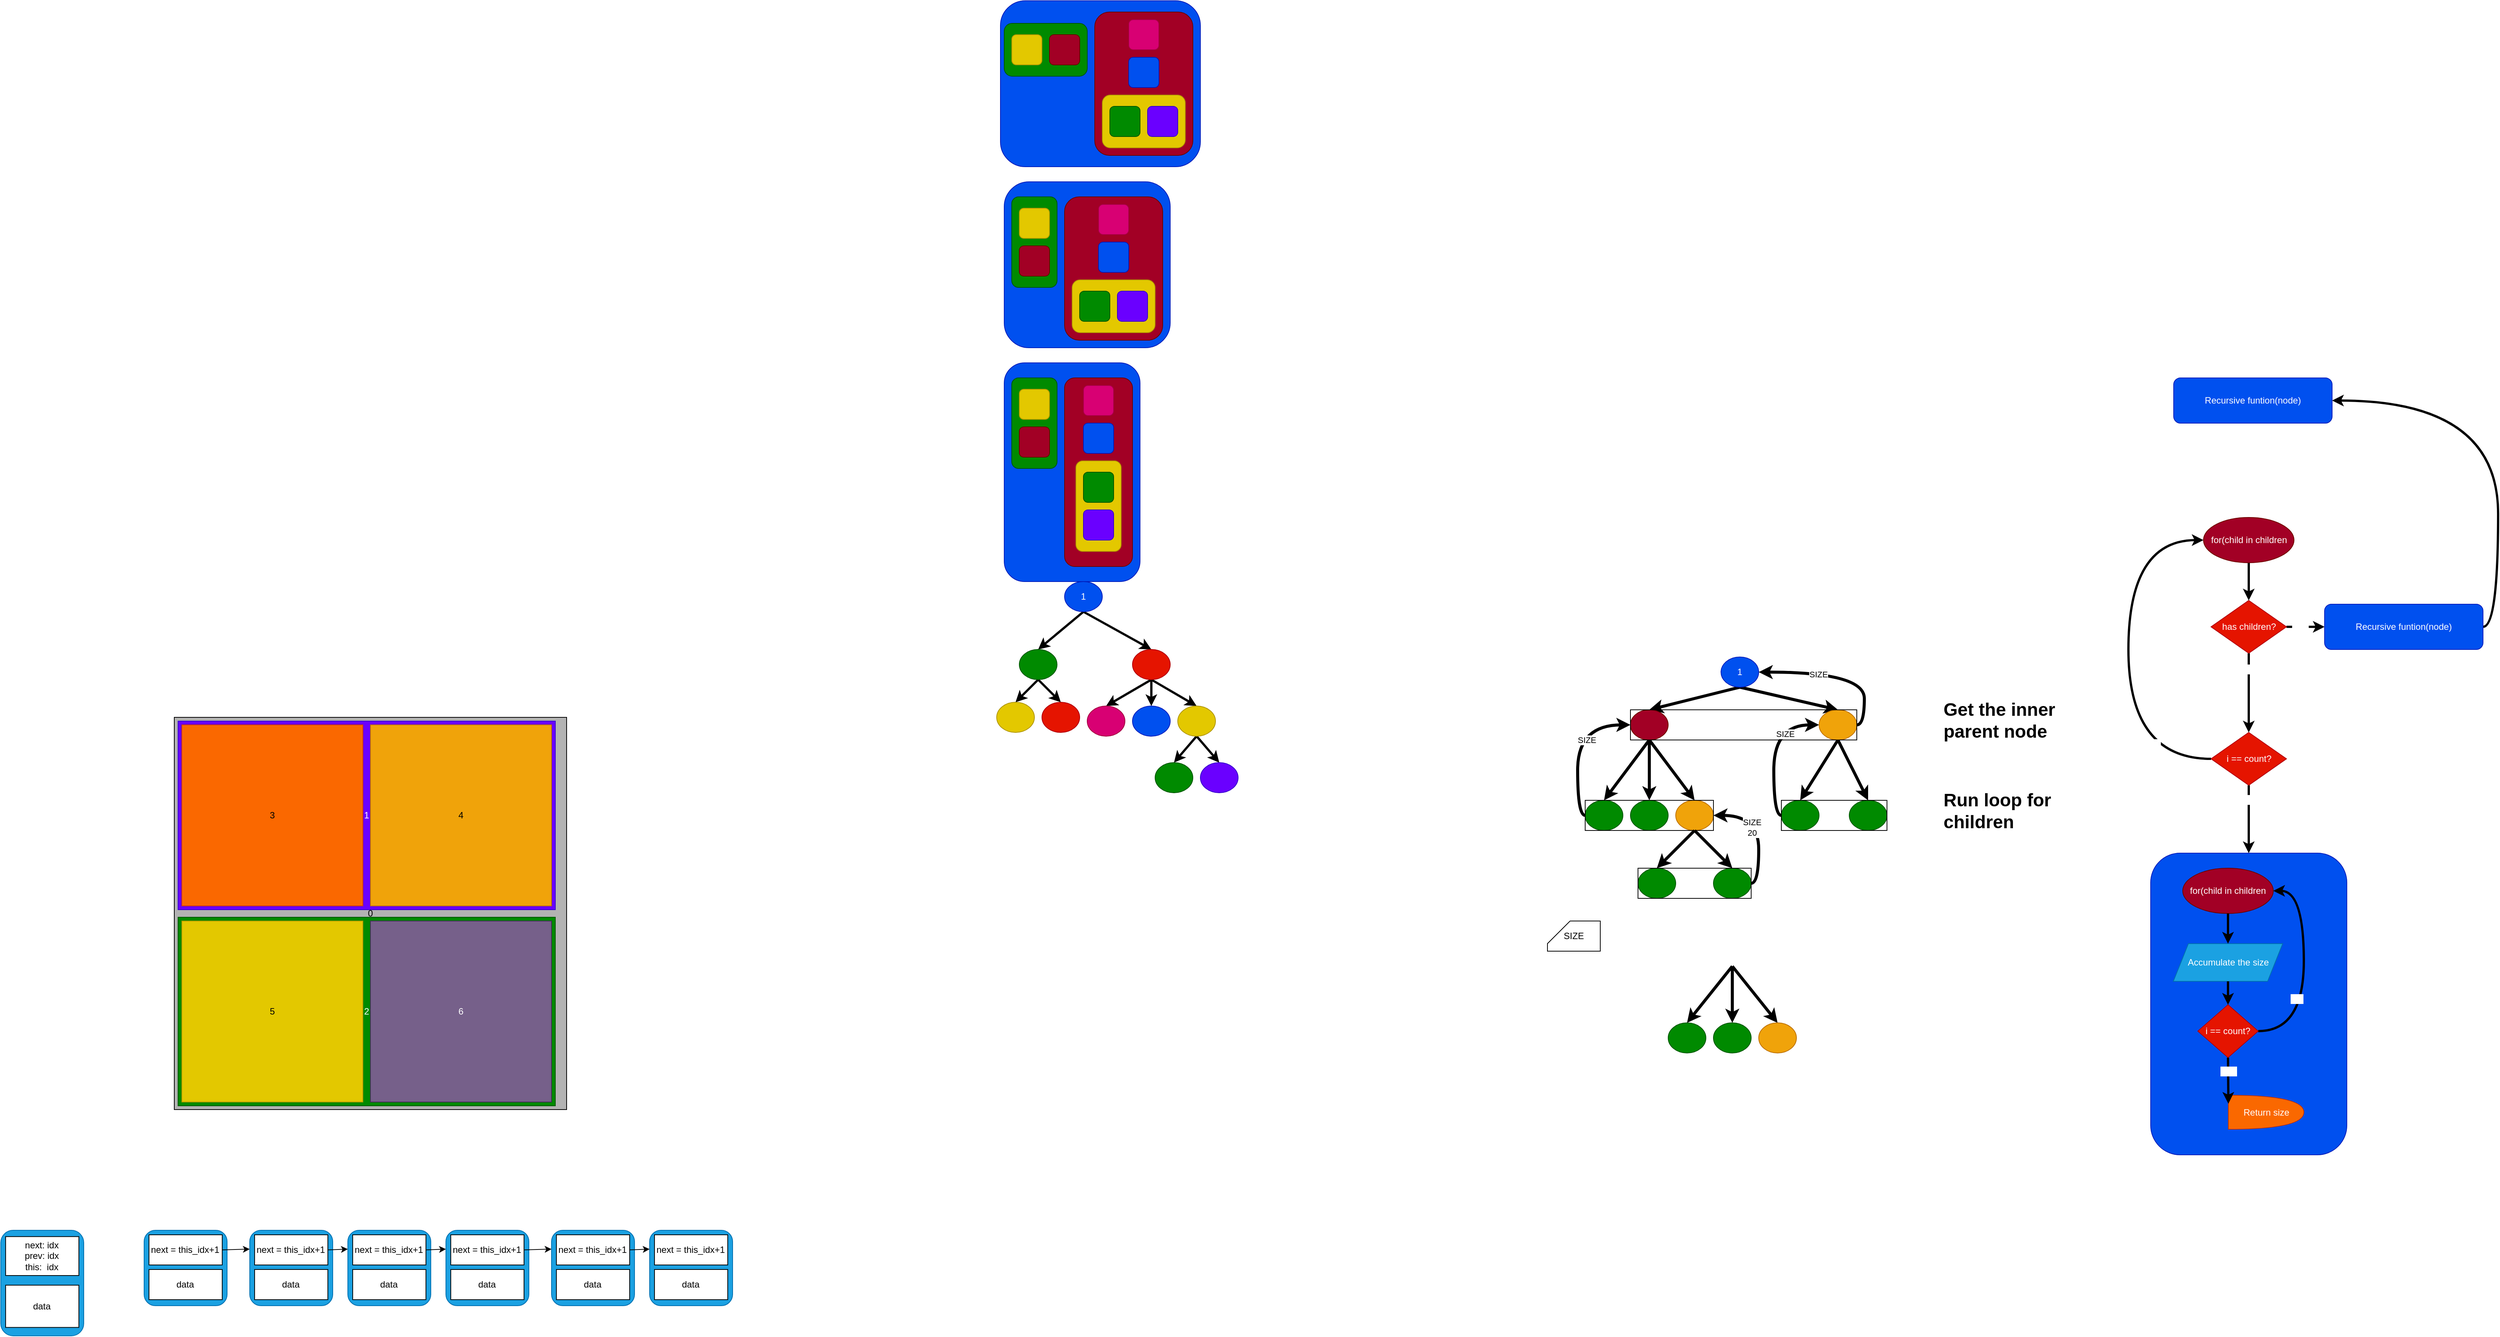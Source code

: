 <mxfile>
    <diagram id="J0ffqLFM4szs4zCCzg1E" name="Page-1">
        <mxGraphModel dx="1090" dy="1719" grid="1" gridSize="10" guides="1" tooltips="1" connect="1" arrows="1" fold="1" page="1" pageScale="1" pageWidth="850" pageHeight="1100" math="0" shadow="0">
            <root>
                <mxCell id="0"/>
                <mxCell id="1" parent="0"/>
                <mxCell id="2" value="0" style="whiteSpace=wrap;html=1;aspect=fixed;fillColor=#B3B3B3;" parent="1" vertex="1">
                    <mxGeometry x="-580" y="50" width="520" height="520" as="geometry"/>
                </mxCell>
                <mxCell id="4" value="1" style="rounded=0;whiteSpace=wrap;html=1;fillColor=#6a00ff;fontColor=#ffffff;strokeColor=#3700CC;" parent="1" vertex="1">
                    <mxGeometry x="-575" y="55" width="500" height="250" as="geometry"/>
                </mxCell>
                <mxCell id="5" value="2" style="rounded=0;whiteSpace=wrap;html=1;fillColor=#008a00;fontColor=#ffffff;strokeColor=#005700;" parent="1" vertex="1">
                    <mxGeometry x="-575" y="315" width="500" height="250" as="geometry"/>
                </mxCell>
                <mxCell id="6" value="5" style="rounded=0;whiteSpace=wrap;html=1;fillColor=#e3c800;fontColor=#000000;strokeColor=#B09500;" parent="1" vertex="1">
                    <mxGeometry x="-570" y="320" width="240" height="240" as="geometry"/>
                </mxCell>
                <mxCell id="7" value="6" style="rounded=0;whiteSpace=wrap;html=1;fillColor=#76608a;fontColor=#ffffff;strokeColor=#432D57;" parent="1" vertex="1">
                    <mxGeometry x="-320" y="320" width="240" height="240" as="geometry"/>
                </mxCell>
                <mxCell id="8" value="4" style="rounded=0;whiteSpace=wrap;html=1;fillColor=#f0a30a;fontColor=#000000;strokeColor=#BD7000;" parent="1" vertex="1">
                    <mxGeometry x="-320" y="60" width="240" height="240" as="geometry"/>
                </mxCell>
                <mxCell id="9" value="3" style="rounded=0;whiteSpace=wrap;html=1;fillColor=#fa6800;fontColor=#000000;strokeColor=#C73500;" parent="1" vertex="1">
                    <mxGeometry x="-570" y="60" width="240" height="240" as="geometry"/>
                </mxCell>
                <mxCell id="10" value="" style="rounded=1;whiteSpace=wrap;html=1;fillColor=#1ba1e2;fontColor=#ffffff;strokeColor=#006EAF;container=1;" parent="1" vertex="1">
                    <mxGeometry x="-620" y="730" width="110" height="100" as="geometry"/>
                </mxCell>
                <mxCell id="12" value="next = this_idx+1" style="rounded=0;whiteSpace=wrap;html=1;" parent="10" vertex="1">
                    <mxGeometry x="6.471" y="6" width="97.059" height="40" as="geometry"/>
                </mxCell>
                <mxCell id="13" value="data" style="rounded=0;whiteSpace=wrap;html=1;" parent="10" vertex="1">
                    <mxGeometry x="6.471" y="52" width="97.059" height="40" as="geometry"/>
                </mxCell>
                <mxCell id="17" style="edgeStyle=none;html=1;exitX=1;exitY=0.5;exitDx=0;exitDy=0;entryX=0;entryY=0.25;entryDx=0;entryDy=0;" parent="1" source="12" target="18" edge="1">
                    <mxGeometry relative="1" as="geometry">
                        <mxPoint x="-450" y="770" as="targetPoint"/>
                    </mxGeometry>
                </mxCell>
                <mxCell id="18" value="" style="rounded=1;whiteSpace=wrap;html=1;fillColor=#1ba1e2;fontColor=#ffffff;strokeColor=#006EAF;container=1;" parent="1" vertex="1">
                    <mxGeometry x="-480" y="730" width="110" height="100" as="geometry"/>
                </mxCell>
                <mxCell id="19" value="next = this_idx+1" style="rounded=0;whiteSpace=wrap;html=1;" parent="18" vertex="1">
                    <mxGeometry x="6.471" y="6" width="97.059" height="40" as="geometry"/>
                </mxCell>
                <mxCell id="20" value="data" style="rounded=0;whiteSpace=wrap;html=1;" parent="18" vertex="1">
                    <mxGeometry x="6.471" y="52" width="97.059" height="40" as="geometry"/>
                </mxCell>
                <mxCell id="21" value="" style="rounded=1;whiteSpace=wrap;html=1;fillColor=#1ba1e2;fontColor=#ffffff;strokeColor=#006EAF;container=1;" parent="1" vertex="1">
                    <mxGeometry x="-350" y="730" width="110" height="100" as="geometry"/>
                </mxCell>
                <mxCell id="22" value="next = this_idx+1" style="rounded=0;whiteSpace=wrap;html=1;" parent="21" vertex="1">
                    <mxGeometry x="6.471" y="6" width="97.059" height="40" as="geometry"/>
                </mxCell>
                <mxCell id="23" value="data" style="rounded=0;whiteSpace=wrap;html=1;" parent="21" vertex="1">
                    <mxGeometry x="6.471" y="52" width="97.059" height="40" as="geometry"/>
                </mxCell>
                <mxCell id="26" style="edgeStyle=none;html=1;exitX=1;exitY=0.5;exitDx=0;exitDy=0;entryX=0;entryY=0.25;entryDx=0;entryDy=0;" parent="1" source="19" target="21" edge="1">
                    <mxGeometry relative="1" as="geometry"/>
                </mxCell>
                <mxCell id="27" value="" style="rounded=1;whiteSpace=wrap;html=1;fillColor=#1ba1e2;fontColor=#ffffff;strokeColor=#006EAF;container=1;" parent="1" vertex="1">
                    <mxGeometry x="-220" y="730" width="110" height="100" as="geometry"/>
                </mxCell>
                <mxCell id="28" value="next = this_idx+1" style="rounded=0;whiteSpace=wrap;html=1;" parent="27" vertex="1">
                    <mxGeometry x="6.471" y="6" width="97.059" height="40" as="geometry"/>
                </mxCell>
                <mxCell id="29" value="data" style="rounded=0;whiteSpace=wrap;html=1;" parent="27" vertex="1">
                    <mxGeometry x="6.471" y="52" width="97.059" height="40" as="geometry"/>
                </mxCell>
                <mxCell id="30" style="edgeStyle=none;html=1;exitX=1;exitY=0.5;exitDx=0;exitDy=0;entryX=0;entryY=0.25;entryDx=0;entryDy=0;" parent="1" source="28" target="31" edge="1">
                    <mxGeometry relative="1" as="geometry">
                        <mxPoint x="-50" y="770" as="targetPoint"/>
                    </mxGeometry>
                </mxCell>
                <mxCell id="31" value="" style="rounded=1;whiteSpace=wrap;html=1;fillColor=#1ba1e2;fontColor=#ffffff;strokeColor=#006EAF;container=1;" parent="1" vertex="1">
                    <mxGeometry x="-80" y="730" width="110" height="100" as="geometry"/>
                </mxCell>
                <mxCell id="32" value="next = this_idx+1" style="rounded=0;whiteSpace=wrap;html=1;" parent="31" vertex="1">
                    <mxGeometry x="6.471" y="6" width="97.059" height="40" as="geometry"/>
                </mxCell>
                <mxCell id="33" value="data" style="rounded=0;whiteSpace=wrap;html=1;" parent="31" vertex="1">
                    <mxGeometry x="6.471" y="52" width="97.059" height="40" as="geometry"/>
                </mxCell>
                <mxCell id="34" value="" style="rounded=1;whiteSpace=wrap;html=1;fillColor=#1ba1e2;fontColor=#ffffff;strokeColor=#006EAF;container=1;" parent="1" vertex="1">
                    <mxGeometry x="50" y="730" width="110" height="100" as="geometry"/>
                </mxCell>
                <mxCell id="35" value="next = this_idx+1" style="rounded=0;whiteSpace=wrap;html=1;" parent="34" vertex="1">
                    <mxGeometry x="6.471" y="6" width="97.059" height="40" as="geometry"/>
                </mxCell>
                <mxCell id="36" value="data" style="rounded=0;whiteSpace=wrap;html=1;" parent="34" vertex="1">
                    <mxGeometry x="6.471" y="52" width="97.059" height="40" as="geometry"/>
                </mxCell>
                <mxCell id="37" style="edgeStyle=none;html=1;exitX=1;exitY=0.5;exitDx=0;exitDy=0;entryX=0;entryY=0.25;entryDx=0;entryDy=0;" parent="1" source="32" target="34" edge="1">
                    <mxGeometry relative="1" as="geometry"/>
                </mxCell>
                <mxCell id="38" style="edgeStyle=none;html=1;exitX=1;exitY=0.5;exitDx=0;exitDy=0;entryX=0;entryY=0.25;entryDx=0;entryDy=0;" parent="1" source="22" target="27" edge="1">
                    <mxGeometry relative="1" as="geometry"/>
                </mxCell>
                <mxCell id="39" value="" style="rounded=1;whiteSpace=wrap;html=1;fillColor=#1ba1e2;fontColor=#ffffff;strokeColor=#006EAF;container=1;" parent="1" vertex="1">
                    <mxGeometry x="-810" y="730" width="110" height="140" as="geometry"/>
                </mxCell>
                <mxCell id="40" value="next: idx&lt;br&gt;prev: idx&lt;br&gt;this:&amp;nbsp; idx&lt;br&gt;" style="rounded=0;whiteSpace=wrap;html=1;" parent="39" vertex="1">
                    <mxGeometry x="6.47" y="8.4" width="97.06" height="51.6" as="geometry"/>
                </mxCell>
                <mxCell id="41" value="data" style="rounded=0;whiteSpace=wrap;html=1;" parent="39" vertex="1">
                    <mxGeometry x="6.471" y="72.8" width="97.059" height="56" as="geometry"/>
                </mxCell>
                <mxCell id="80" style="edgeStyle=none;html=1;exitX=0.5;exitY=1;exitDx=0;exitDy=0;entryX=0.5;entryY=0;entryDx=0;entryDy=0;strokeWidth=4;" parent="1" source="42" target="43" edge="1">
                    <mxGeometry relative="1" as="geometry"/>
                </mxCell>
                <mxCell id="81" style="edgeStyle=none;html=1;exitX=0.5;exitY=1;exitDx=0;exitDy=0;entryX=0.5;entryY=0;entryDx=0;entryDy=0;strokeWidth=4;" parent="1" source="42" target="76" edge="1">
                    <mxGeometry relative="1" as="geometry"/>
                </mxCell>
                <mxCell id="42" value="1" style="ellipse;whiteSpace=wrap;html=1;fillColor=#0050ef;fontColor=#ffffff;strokeColor=#001DBC;" parent="1" vertex="1">
                    <mxGeometry x="1470" y="-30" width="50" height="40" as="geometry"/>
                </mxCell>
                <mxCell id="84" style="edgeStyle=none;html=1;exitX=0.5;exitY=1;exitDx=0;exitDy=0;entryX=0.5;entryY=0;entryDx=0;entryDy=0;strokeWidth=4;" parent="1" source="43" target="67" edge="1">
                    <mxGeometry relative="1" as="geometry"/>
                </mxCell>
                <mxCell id="85" style="edgeStyle=none;html=1;exitX=0.5;exitY=1;exitDx=0;exitDy=0;strokeWidth=4;" parent="1" source="43" target="65" edge="1">
                    <mxGeometry relative="1" as="geometry"/>
                </mxCell>
                <mxCell id="86" style="edgeStyle=none;html=1;entryX=0.5;entryY=0;entryDx=0;entryDy=0;strokeWidth=4;exitX=0.5;exitY=1;exitDx=0;exitDy=0;" parent="1" source="43" target="63" edge="1">
                    <mxGeometry relative="1" as="geometry"/>
                </mxCell>
                <mxCell id="43" value="" style="ellipse;whiteSpace=wrap;html=1;fillColor=#a20025;fontColor=#ffffff;strokeColor=#6F0000;" parent="1" vertex="1">
                    <mxGeometry x="1350" y="40" width="50" height="40" as="geometry"/>
                </mxCell>
                <mxCell id="55" value="" style="rounded=1;whiteSpace=wrap;html=1;fillColor=#0050ef;fontColor=#ffffff;strokeColor=#001DBC;container=1;dropTarget=1;recursiveResize=0;" parent="1" vertex="1">
                    <mxGeometry x="520" y="-420" width="180" height="290" as="geometry"/>
                </mxCell>
                <mxCell id="46" value="" style="rounded=1;whiteSpace=wrap;html=1;fillColor=#a20025;fontColor=#ffffff;strokeColor=#6F0000;container=1;dropTarget=1;recursiveResize=0;" parent="55" vertex="1">
                    <mxGeometry x="80" y="20" width="90" height="250" as="geometry"/>
                </mxCell>
                <mxCell id="47" value="" style="rounded=1;whiteSpace=wrap;html=1;fillColor=#0050ef;fontColor=#ffffff;strokeColor=#001DBC;container=0;dropTarget=1;recursiveResize=0;" parent="46" vertex="1">
                    <mxGeometry x="25" y="60" width="40" height="40" as="geometry"/>
                </mxCell>
                <mxCell id="48" value="" style="rounded=1;whiteSpace=wrap;html=1;fillColor=#d80073;fontColor=#ffffff;strokeColor=#A50040;container=0;dropTarget=1;recursiveResize=0;" parent="46" vertex="1">
                    <mxGeometry x="25" y="10" width="40" height="40" as="geometry"/>
                </mxCell>
                <mxCell id="49" value="" style="rounded=1;whiteSpace=wrap;html=1;fillColor=#e3c800;fontColor=#000000;strokeColor=#B09500;container=1;dropTarget=1;recursiveResize=0;" parent="46" vertex="1">
                    <mxGeometry x="15" y="110" width="60" height="120" as="geometry"/>
                </mxCell>
                <mxCell id="50" value="" style="rounded=1;whiteSpace=wrap;html=1;fillColor=#008a00;fontColor=#ffffff;strokeColor=#005700;container=0;dropTarget=1;recursiveResize=0;" parent="49" vertex="1">
                    <mxGeometry x="10" y="15" width="40" height="40" as="geometry"/>
                </mxCell>
                <mxCell id="51" value="" style="rounded=1;whiteSpace=wrap;html=1;fillColor=#6a00ff;fontColor=#ffffff;strokeColor=#3700CC;container=0;dropTarget=1;recursiveResize=0;" parent="49" vertex="1">
                    <mxGeometry x="10" y="65" width="40" height="40" as="geometry"/>
                </mxCell>
                <mxCell id="52" value="" style="rounded=1;whiteSpace=wrap;html=1;fillColor=#008a00;fontColor=#ffffff;strokeColor=#005700;container=1;dropTarget=1;recursiveResize=0;" parent="55" vertex="1">
                    <mxGeometry x="10" y="20" width="60" height="120" as="geometry"/>
                </mxCell>
                <mxCell id="53" value="" style="rounded=1;whiteSpace=wrap;html=1;fillColor=#e3c800;fontColor=#000000;strokeColor=#B09500;container=0;dropTarget=1;recursiveResize=0;" parent="52" vertex="1">
                    <mxGeometry x="10" y="15" width="40" height="40" as="geometry"/>
                </mxCell>
                <mxCell id="54" value="" style="rounded=1;whiteSpace=wrap;html=1;fillColor=#a20025;fontColor=#ffffff;strokeColor=#6F0000;container=0;dropTarget=1;recursiveResize=0;" parent="52" vertex="1">
                    <mxGeometry x="10" y="65" width="40" height="40" as="geometry"/>
                </mxCell>
                <mxCell id="63" value="" style="ellipse;whiteSpace=wrap;html=1;fillColor=#f0a30a;fontColor=#000000;strokeColor=#BD7000;" parent="1" vertex="1">
                    <mxGeometry x="1410" y="160" width="50" height="40" as="geometry"/>
                </mxCell>
                <mxCell id="65" value="" style="ellipse;whiteSpace=wrap;html=1;fillColor=#008a00;fontColor=#ffffff;strokeColor=#005700;" parent="1" vertex="1">
                    <mxGeometry x="1350" y="160" width="50" height="40" as="geometry"/>
                </mxCell>
                <mxCell id="87" style="edgeStyle=none;html=1;exitX=0.5;exitY=1;exitDx=0;exitDy=0;entryX=0.5;entryY=0;entryDx=0;entryDy=0;strokeWidth=4;" parent="1" source="63" target="69" edge="1">
                    <mxGeometry relative="1" as="geometry"/>
                </mxCell>
                <mxCell id="88" style="edgeStyle=none;html=1;entryX=0.5;entryY=0;entryDx=0;entryDy=0;strokeWidth=4;exitX=0.5;exitY=1;exitDx=0;exitDy=0;" parent="1" source="63" target="70" edge="1">
                    <mxGeometry relative="1" as="geometry">
                        <mxPoint x="1315" y="200" as="sourcePoint"/>
                    </mxGeometry>
                </mxCell>
                <mxCell id="67" value="" style="ellipse;whiteSpace=wrap;html=1;fillColor=#008a00;fontColor=#ffffff;strokeColor=#005700;" parent="1" vertex="1">
                    <mxGeometry x="1290" y="160" width="50" height="40" as="geometry"/>
                </mxCell>
                <mxCell id="69" value="" style="ellipse;whiteSpace=wrap;html=1;fillColor=#008a00;fontColor=#ffffff;strokeColor=#005700;" parent="1" vertex="1">
                    <mxGeometry x="1360" y="250" width="50" height="40" as="geometry"/>
                </mxCell>
                <mxCell id="98" style="edgeStyle=orthogonalEdgeStyle;html=1;exitX=1;exitY=0.5;exitDx=0;exitDy=0;entryX=1;entryY=0.5;entryDx=0;entryDy=0;strokeWidth=4;curved=1;" parent="1" source="100" target="63" edge="1">
                    <mxGeometry relative="1" as="geometry">
                        <Array as="points">
                            <mxPoint x="1520" y="270"/>
                            <mxPoint x="1520" y="180"/>
                        </Array>
                    </mxGeometry>
                </mxCell>
                <mxCell id="99" value="SIZE&lt;br&gt;20" style="edgeLabel;html=1;align=center;verticalAlign=middle;resizable=0;points=[];" parent="98" vertex="1" connectable="0">
                    <mxGeometry x="0.058" y="9" relative="1" as="geometry">
                        <mxPoint as="offset"/>
                    </mxGeometry>
                </mxCell>
                <mxCell id="70" value="" style="ellipse;whiteSpace=wrap;html=1;fillColor=#008a00;fontColor=#ffffff;strokeColor=#005700;" parent="1" vertex="1">
                    <mxGeometry x="1460" y="250" width="50" height="40" as="geometry"/>
                </mxCell>
                <mxCell id="74" value="" style="ellipse;whiteSpace=wrap;html=1;fillColor=#008a00;fontColor=#ffffff;strokeColor=#005700;" parent="1" vertex="1">
                    <mxGeometry x="1550" y="160" width="50" height="40" as="geometry"/>
                </mxCell>
                <mxCell id="75" value="" style="ellipse;whiteSpace=wrap;html=1;fillColor=#008a00;fontColor=#ffffff;strokeColor=#005700;" parent="1" vertex="1">
                    <mxGeometry x="1640" y="160" width="50" height="40" as="geometry"/>
                </mxCell>
                <mxCell id="82" style="edgeStyle=none;html=1;exitX=0.5;exitY=1;exitDx=0;exitDy=0;entryX=0.5;entryY=0;entryDx=0;entryDy=0;strokeWidth=4;" parent="1" source="76" target="74" edge="1">
                    <mxGeometry relative="1" as="geometry"/>
                </mxCell>
                <mxCell id="83" style="edgeStyle=none;html=1;exitX=0.5;exitY=1;exitDx=0;exitDy=0;entryX=0.5;entryY=0;entryDx=0;entryDy=0;strokeWidth=4;" parent="1" source="76" target="75" edge="1">
                    <mxGeometry relative="1" as="geometry"/>
                </mxCell>
                <mxCell id="76" value="" style="ellipse;whiteSpace=wrap;html=1;fillColor=#f0a30a;fontColor=#000000;strokeColor=#BD7000;" parent="1" vertex="1">
                    <mxGeometry x="1600" y="40" width="50" height="40" as="geometry"/>
                </mxCell>
                <mxCell id="89" style="edgeStyle=none;html=1;exitX=0.5;exitY=1;exitDx=0;exitDy=0;entryX=0.5;entryY=0;entryDx=0;entryDy=0;strokeWidth=4;" parent="1" target="95" edge="1">
                    <mxGeometry relative="1" as="geometry">
                        <mxPoint x="1485" y="380" as="sourcePoint"/>
                    </mxGeometry>
                </mxCell>
                <mxCell id="90" style="edgeStyle=none;html=1;exitX=0.5;exitY=1;exitDx=0;exitDy=0;strokeWidth=4;" parent="1" target="94" edge="1">
                    <mxGeometry relative="1" as="geometry">
                        <mxPoint x="1485" y="380" as="sourcePoint"/>
                    </mxGeometry>
                </mxCell>
                <mxCell id="91" style="edgeStyle=none;html=1;entryX=0.5;entryY=0;entryDx=0;entryDy=0;strokeWidth=4;exitX=0.5;exitY=1;exitDx=0;exitDy=0;" parent="1" target="93" edge="1">
                    <mxGeometry relative="1" as="geometry">
                        <mxPoint x="1485" y="380" as="sourcePoint"/>
                    </mxGeometry>
                </mxCell>
                <mxCell id="93" value="" style="ellipse;whiteSpace=wrap;html=1;fillColor=#f0a30a;fontColor=#000000;strokeColor=#BD7000;" parent="1" vertex="1">
                    <mxGeometry x="1520" y="455" width="50" height="40" as="geometry"/>
                </mxCell>
                <mxCell id="94" value="" style="ellipse;whiteSpace=wrap;html=1;fillColor=#008a00;fontColor=#ffffff;strokeColor=#005700;" parent="1" vertex="1">
                    <mxGeometry x="1460" y="455" width="50" height="40" as="geometry"/>
                </mxCell>
                <mxCell id="95" value="" style="ellipse;whiteSpace=wrap;html=1;fillColor=#008a00;fontColor=#ffffff;strokeColor=#005700;" parent="1" vertex="1">
                    <mxGeometry x="1400" y="455" width="50" height="40" as="geometry"/>
                </mxCell>
                <mxCell id="97" value="SIZE" style="shape=card;whiteSpace=wrap;html=1;" parent="1" vertex="1">
                    <mxGeometry x="1240" y="320" width="70" height="40" as="geometry"/>
                </mxCell>
                <mxCell id="100" value="" style="rounded=0;whiteSpace=wrap;html=1;recursiveResize=0;fillColor=none;" parent="1" vertex="1">
                    <mxGeometry x="1360" y="250" width="150" height="40" as="geometry"/>
                </mxCell>
                <mxCell id="102" style="edgeStyle=orthogonalEdgeStyle;curved=1;html=1;exitX=0;exitY=0.5;exitDx=0;exitDy=0;entryX=0;entryY=0.5;entryDx=0;entryDy=0;strokeWidth=4;" parent="1" source="101" target="43" edge="1">
                    <mxGeometry relative="1" as="geometry"/>
                </mxCell>
                <mxCell id="103" value="SIZE" style="edgeLabel;html=1;align=center;verticalAlign=middle;resizable=0;points=[];" parent="102" vertex="1" connectable="0">
                    <mxGeometry x="0.104" y="-12" relative="1" as="geometry">
                        <mxPoint as="offset"/>
                    </mxGeometry>
                </mxCell>
                <mxCell id="101" value="" style="rounded=0;whiteSpace=wrap;html=1;recursiveResize=0;fillColor=none;editable=1;movable=1;resizable=1;rotatable=1;deletable=1;connectable=1;" parent="1" vertex="1">
                    <mxGeometry x="1290" y="160" width="170" height="40" as="geometry"/>
                </mxCell>
                <mxCell id="106" style="edgeStyle=orthogonalEdgeStyle;curved=1;html=1;exitX=0;exitY=0.5;exitDx=0;exitDy=0;strokeWidth=4;entryX=0;entryY=0.5;entryDx=0;entryDy=0;" parent="1" source="104" target="76" edge="1">
                    <mxGeometry relative="1" as="geometry">
                        <mxPoint x="1530" y="110" as="targetPoint"/>
                    </mxGeometry>
                </mxCell>
                <mxCell id="107" value="SIZE" style="edgeLabel;html=1;align=center;verticalAlign=middle;resizable=0;points=[];" parent="106" vertex="1" connectable="0">
                    <mxGeometry x="0.519" y="-12" relative="1" as="geometry">
                        <mxPoint as="offset"/>
                    </mxGeometry>
                </mxCell>
                <mxCell id="104" value="" style="rounded=0;whiteSpace=wrap;html=1;recursiveResize=0;fillColor=none;" parent="1" vertex="1">
                    <mxGeometry x="1550" y="160" width="140" height="40" as="geometry"/>
                </mxCell>
                <mxCell id="108" style="edgeStyle=orthogonalEdgeStyle;curved=1;html=1;exitX=1;exitY=0.5;exitDx=0;exitDy=0;entryX=1;entryY=0.5;entryDx=0;entryDy=0;strokeWidth=4;" parent="1" source="105" target="42" edge="1">
                    <mxGeometry relative="1" as="geometry"/>
                </mxCell>
                <mxCell id="109" value="SIZE" style="edgeLabel;html=1;align=center;verticalAlign=middle;resizable=0;points=[];" parent="108" vertex="1" connectable="0">
                    <mxGeometry x="0.283" y="3" relative="1" as="geometry">
                        <mxPoint as="offset"/>
                    </mxGeometry>
                </mxCell>
                <mxCell id="105" value="" style="rounded=0;whiteSpace=wrap;html=1;recursiveResize=0;fillColor=none;" parent="1" vertex="1">
                    <mxGeometry x="1350" y="40" width="300" height="40" as="geometry"/>
                </mxCell>
                <mxCell id="110" value="&lt;h1&gt;Get the inner parent node&lt;/h1&gt;" style="text;html=1;spacing=5;spacingTop=-20;whiteSpace=wrap;overflow=hidden;rounded=0;fillColor=default;" parent="1" vertex="1">
                    <mxGeometry x="1760" y="20" width="170" height="80" as="geometry"/>
                </mxCell>
                <mxCell id="111" value="&lt;h1&gt;Run loop for children&lt;/h1&gt;" style="text;html=1;spacing=5;spacingTop=-20;whiteSpace=wrap;overflow=hidden;rounded=0;fillColor=default;" parent="1" vertex="1">
                    <mxGeometry x="1760" y="140" width="170" height="80" as="geometry"/>
                </mxCell>
                <mxCell id="134" style="edgeStyle=orthogonalEdgeStyle;html=1;fontColor=#FFFFFF;entryX=0;entryY=0.5;entryDx=0;entryDy=0;curved=1;strokeWidth=3;exitX=0;exitY=0.5;exitDx=0;exitDy=0;" parent="1" source="144" target="135" edge="1">
                    <mxGeometry relative="1" as="geometry">
                        <mxPoint x="2509.5" y="-40" as="targetPoint"/>
                        <mxPoint x="2130" y="135" as="sourcePoint"/>
                        <Array as="points">
                            <mxPoint x="2010" y="105"/>
                            <mxPoint x="2010" y="-185"/>
                        </Array>
                    </mxGeometry>
                </mxCell>
                <mxCell id="137" value="NO" style="edgeLabel;html=1;align=center;verticalAlign=middle;resizable=0;points=[];fontColor=#FFFFFF;" parent="134" vertex="1" connectable="0">
                    <mxGeometry x="-0.718" y="10" relative="1" as="geometry">
                        <mxPoint x="-5" y="-30" as="offset"/>
                    </mxGeometry>
                </mxCell>
                <mxCell id="142" style="html=1;exitX=0.5;exitY=1;exitDx=0;exitDy=0;entryX=0.5;entryY=0;entryDx=0;entryDy=0;strokeWidth=3;fontColor=#FFFFFF;" parent="1" source="121" target="144" edge="1">
                    <mxGeometry relative="1" as="geometry"/>
                </mxCell>
                <mxCell id="147" value="NO" style="edgeLabel;html=1;align=center;verticalAlign=middle;resizable=0;points=[];fontColor=#FFFFFF;" parent="142" vertex="1" connectable="0">
                    <mxGeometry x="-0.612" y="1" relative="1" as="geometry">
                        <mxPoint as="offset"/>
                    </mxGeometry>
                </mxCell>
                <mxCell id="148" style="edgeStyle=none;html=1;exitX=1;exitY=0.5;exitDx=0;exitDy=0;strokeWidth=3;fontColor=#FFFFFF;entryX=0;entryY=0.5;entryDx=0;entryDy=0;" parent="1" source="121" target="141" edge="1">
                    <mxGeometry relative="1" as="geometry">
                        <mxPoint x="2270" y="-70.167" as="targetPoint"/>
                    </mxGeometry>
                </mxCell>
                <mxCell id="149" value="YES" style="edgeLabel;html=1;align=center;verticalAlign=middle;resizable=0;points=[];fontColor=#FFFFFF;" parent="148" vertex="1" connectable="0">
                    <mxGeometry x="-0.336" y="1" relative="1" as="geometry">
                        <mxPoint as="offset"/>
                    </mxGeometry>
                </mxCell>
                <mxCell id="121" value="has children?" style="rhombus;whiteSpace=wrap;html=1;fontColor=#ffffff;fillColor=#e51400;strokeColor=#B20000;" parent="1" vertex="1">
                    <mxGeometry x="2119.5" y="-105" width="100" height="70" as="geometry"/>
                </mxCell>
                <mxCell id="123" value="" style="rounded=1;whiteSpace=wrap;html=1;fillColor=#0050ef;fontColor=#ffffff;strokeColor=#001DBC;container=1;dropTarget=1;recursiveResize=0;" parent="1" vertex="1">
                    <mxGeometry x="2039.5" y="230" width="260" height="400" as="geometry"/>
                </mxCell>
                <mxCell id="113" value="for(child in children" style="ellipse;whiteSpace=wrap;html=1;fillColor=#a20025;fontColor=#ffffff;strokeColor=#6F0000;" parent="123" vertex="1">
                    <mxGeometry x="42.5" y="20" width="120" height="60" as="geometry"/>
                </mxCell>
                <mxCell id="114" value="Accumulate the size" style="shape=parallelogram;perimeter=parallelogramPerimeter;whiteSpace=wrap;html=1;fixedSize=1;fillColor=#1ba1e2;fontColor=#ffffff;strokeColor=#006EAF;" parent="123" vertex="1">
                    <mxGeometry x="30" y="120" width="145" height="50" as="geometry"/>
                </mxCell>
                <mxCell id="116" style="edgeStyle=none;html=1;exitX=0.5;exitY=1;exitDx=0;exitDy=0;entryX=0.5;entryY=0;entryDx=0;entryDy=0;fontColor=#FFFFFF;strokeWidth=3;" parent="123" source="113" target="114" edge="1">
                    <mxGeometry relative="1" as="geometry"/>
                </mxCell>
                <mxCell id="115" value="Return size" style="shape=or;whiteSpace=wrap;html=1;fillColor=#fa6800;fontColor=#FFFFFF;strokeColor=#C73500;" parent="123" vertex="1">
                    <mxGeometry x="103" y="321" width="100" height="45" as="geometry"/>
                </mxCell>
                <mxCell id="119" style="edgeStyle=none;html=1;exitX=0.5;exitY=1;exitDx=0;exitDy=0;entryX=0;entryY=0.25;entryDx=0;entryDy=0;entryPerimeter=0;fontColor=#FFFFFF;strokeWidth=3;" parent="123" source="117" target="115" edge="1">
                    <mxGeometry relative="1" as="geometry"/>
                </mxCell>
                <mxCell id="139" value="YES" style="edgeLabel;html=1;align=center;verticalAlign=middle;resizable=0;points=[];fontColor=#FFFFFF;" parent="119" vertex="1" connectable="0">
                    <mxGeometry x="-0.422" relative="1" as="geometry">
                        <mxPoint as="offset"/>
                    </mxGeometry>
                </mxCell>
                <mxCell id="120" style="edgeStyle=orthogonalEdgeStyle;html=1;exitX=1;exitY=0.5;exitDx=0;exitDy=0;entryX=1;entryY=0.5;entryDx=0;entryDy=0;fontColor=#FFFFFF;curved=1;strokeWidth=3;" parent="123" source="117" target="113" edge="1">
                    <mxGeometry relative="1" as="geometry">
                        <Array as="points">
                            <mxPoint x="203" y="236"/>
                            <mxPoint x="203" y="50"/>
                        </Array>
                    </mxGeometry>
                </mxCell>
                <mxCell id="138" value="NO" style="edgeLabel;html=1;align=center;verticalAlign=middle;resizable=0;points=[];fontColor=#FFFFFF;" parent="120" vertex="1" connectable="0">
                    <mxGeometry x="-0.276" y="10" relative="1" as="geometry">
                        <mxPoint as="offset"/>
                    </mxGeometry>
                </mxCell>
                <mxCell id="117" value="i == count?" style="rhombus;whiteSpace=wrap;html=1;fontColor=#ffffff;fillColor=#e51400;strokeColor=#B20000;" parent="123" vertex="1">
                    <mxGeometry x="62.5" y="201" width="80" height="70" as="geometry"/>
                </mxCell>
                <mxCell id="118" style="edgeStyle=none;html=1;exitX=0.5;exitY=1;exitDx=0;exitDy=0;entryX=0.5;entryY=0;entryDx=0;entryDy=0;fontColor=#FFFFFF;strokeWidth=3;" parent="123" source="114" target="117" edge="1">
                    <mxGeometry relative="1" as="geometry"/>
                </mxCell>
                <mxCell id="136" style="edgeStyle=none;html=1;exitX=0.5;exitY=1;exitDx=0;exitDy=0;entryX=0.5;entryY=0;entryDx=0;entryDy=0;fontColor=#FFFFFF;strokeWidth=3;" parent="1" source="135" target="121" edge="1">
                    <mxGeometry relative="1" as="geometry"/>
                </mxCell>
                <mxCell id="135" value="for(child in children" style="ellipse;whiteSpace=wrap;html=1;fillColor=#a20025;fontColor=#ffffff;strokeColor=#6F0000;" parent="1" vertex="1">
                    <mxGeometry x="2109.5" y="-215" width="120" height="60" as="geometry"/>
                </mxCell>
                <mxCell id="140" value="Recursive funtion(node)" style="rounded=1;whiteSpace=wrap;html=1;fillColor=#0050ef;fontColor=#ffffff;strokeColor=#001DBC;container=1;dropTarget=1;recursiveResize=0;" parent="1" vertex="1">
                    <mxGeometry x="2070" y="-400" width="210" height="60" as="geometry"/>
                </mxCell>
                <mxCell id="143" style="edgeStyle=orthogonalEdgeStyle;curved=1;html=1;exitX=1;exitY=0.5;exitDx=0;exitDy=0;entryX=1;entryY=0.5;entryDx=0;entryDy=0;strokeWidth=3;fontColor=#FFFFFF;" parent="1" source="141" target="140" edge="1">
                    <mxGeometry relative="1" as="geometry">
                        <Array as="points">
                            <mxPoint x="2500" y="-70"/>
                            <mxPoint x="2500" y="-370"/>
                        </Array>
                    </mxGeometry>
                </mxCell>
                <mxCell id="141" value="Recursive funtion(node)" style="rounded=1;whiteSpace=wrap;html=1;fillColor=#0050ef;fontColor=#ffffff;strokeColor=#001DBC;container=1;dropTarget=1;recursiveResize=0;" parent="1" vertex="1">
                    <mxGeometry x="2270" y="-100" width="210" height="60" as="geometry"/>
                </mxCell>
                <mxCell id="150" style="edgeStyle=none;html=1;exitX=0.5;exitY=1;exitDx=0;exitDy=0;entryX=0.5;entryY=0;entryDx=0;entryDy=0;strokeWidth=3;fontColor=#FFFFFF;" parent="1" source="144" target="123" edge="1">
                    <mxGeometry relative="1" as="geometry"/>
                </mxCell>
                <mxCell id="151" value="YES" style="edgeLabel;html=1;align=center;verticalAlign=middle;resizable=0;points=[];fontColor=#FFFFFF;" parent="150" vertex="1" connectable="0">
                    <mxGeometry x="-0.58" y="-1" relative="1" as="geometry">
                        <mxPoint as="offset"/>
                    </mxGeometry>
                </mxCell>
                <mxCell id="144" value="i == count?" style="rhombus;whiteSpace=wrap;html=1;fontColor=#ffffff;fillColor=#e51400;strokeColor=#B20000;" parent="1" vertex="1">
                    <mxGeometry x="2119.5" y="70" width="100" height="70" as="geometry"/>
                </mxCell>
                <mxCell id="169" style="edgeStyle=none;html=1;exitX=0.5;exitY=1;exitDx=0;exitDy=0;entryX=0.5;entryY=0;entryDx=0;entryDy=0;strokeWidth=3;" parent="1" source="152" target="153" edge="1">
                    <mxGeometry relative="1" as="geometry"/>
                </mxCell>
                <mxCell id="170" style="edgeStyle=none;html=1;exitX=0.5;exitY=1;exitDx=0;exitDy=0;entryX=0.5;entryY=0;entryDx=0;entryDy=0;strokeWidth=3;" parent="1" source="152" target="156" edge="1">
                    <mxGeometry relative="1" as="geometry"/>
                </mxCell>
                <mxCell id="152" value="1" style="ellipse;whiteSpace=wrap;html=1;fillColor=#0050ef;fontColor=#ffffff;strokeColor=#001DBC;" parent="1" vertex="1">
                    <mxGeometry x="600" y="-130" width="50" height="40" as="geometry"/>
                </mxCell>
                <mxCell id="162" style="edgeStyle=none;html=1;entryX=0.5;entryY=0;entryDx=0;entryDy=0;strokeWidth=3;exitX=0.5;exitY=1;exitDx=0;exitDy=0;" parent="1" source="153" target="154" edge="1">
                    <mxGeometry relative="1" as="geometry"/>
                </mxCell>
                <mxCell id="163" style="edgeStyle=none;html=1;exitX=0.5;exitY=1;exitDx=0;exitDy=0;entryX=0.5;entryY=0;entryDx=0;entryDy=0;strokeWidth=3;" parent="1" source="153" target="155" edge="1">
                    <mxGeometry relative="1" as="geometry"/>
                </mxCell>
                <mxCell id="153" value="" style="ellipse;whiteSpace=wrap;html=1;fillColor=#008a00;fontColor=#ffffff;strokeColor=#005700;" parent="1" vertex="1">
                    <mxGeometry x="540" y="-40" width="50" height="40" as="geometry"/>
                </mxCell>
                <mxCell id="154" value="" style="ellipse;whiteSpace=wrap;html=1;fillColor=#e3c800;fontColor=#000000;strokeColor=#B09500;" parent="1" vertex="1">
                    <mxGeometry x="510" y="30" width="50" height="40" as="geometry"/>
                </mxCell>
                <mxCell id="155" value="" style="ellipse;whiteSpace=wrap;html=1;fillColor=#e51400;fontColor=#ffffff;strokeColor=#B20000;" parent="1" vertex="1">
                    <mxGeometry x="570" y="30" width="50" height="40" as="geometry"/>
                </mxCell>
                <mxCell id="164" style="edgeStyle=none;html=1;exitX=0.5;exitY=1;exitDx=0;exitDy=0;entryX=0.5;entryY=0;entryDx=0;entryDy=0;strokeWidth=3;" parent="1" source="156" target="157" edge="1">
                    <mxGeometry relative="1" as="geometry"/>
                </mxCell>
                <mxCell id="165" style="edgeStyle=none;html=1;exitX=0.5;exitY=1;exitDx=0;exitDy=0;entryX=0.5;entryY=0;entryDx=0;entryDy=0;strokeWidth=3;" parent="1" source="156" target="158" edge="1">
                    <mxGeometry relative="1" as="geometry"/>
                </mxCell>
                <mxCell id="166" style="edgeStyle=none;html=1;exitX=0.5;exitY=1;exitDx=0;exitDy=0;entryX=0.5;entryY=0;entryDx=0;entryDy=0;strokeWidth=3;" parent="1" source="156" target="159" edge="1">
                    <mxGeometry relative="1" as="geometry"/>
                </mxCell>
                <mxCell id="156" value="" style="ellipse;whiteSpace=wrap;html=1;fillColor=#e51400;fontColor=#ffffff;strokeColor=#B20000;" parent="1" vertex="1">
                    <mxGeometry x="690" y="-40" width="50" height="40" as="geometry"/>
                </mxCell>
                <mxCell id="157" value="" style="ellipse;whiteSpace=wrap;html=1;fillColor=#d80073;fontColor=#ffffff;strokeColor=#A50040;" parent="1" vertex="1">
                    <mxGeometry x="630" y="35" width="50" height="40" as="geometry"/>
                </mxCell>
                <mxCell id="158" value="" style="ellipse;whiteSpace=wrap;html=1;fillColor=#0050ef;fontColor=#ffffff;strokeColor=#001DBC;" parent="1" vertex="1">
                    <mxGeometry x="690" y="35" width="50" height="40" as="geometry"/>
                </mxCell>
                <mxCell id="167" style="edgeStyle=none;html=1;exitX=0.5;exitY=1;exitDx=0;exitDy=0;entryX=0.5;entryY=0;entryDx=0;entryDy=0;strokeWidth=3;" parent="1" source="159" target="160" edge="1">
                    <mxGeometry relative="1" as="geometry"/>
                </mxCell>
                <mxCell id="168" style="edgeStyle=none;html=1;exitX=0.5;exitY=1;exitDx=0;exitDy=0;strokeWidth=3;entryX=0.5;entryY=0;entryDx=0;entryDy=0;" parent="1" source="159" target="161" edge="1">
                    <mxGeometry relative="1" as="geometry">
                        <mxPoint x="820" y="100" as="targetPoint"/>
                    </mxGeometry>
                </mxCell>
                <mxCell id="159" value="" style="ellipse;whiteSpace=wrap;html=1;fillColor=#e3c800;fontColor=#000000;strokeColor=#B09500;" parent="1" vertex="1">
                    <mxGeometry x="750" y="35" width="50" height="40" as="geometry"/>
                </mxCell>
                <mxCell id="160" value="" style="ellipse;whiteSpace=wrap;html=1;fillColor=#008a00;fontColor=#ffffff;strokeColor=#005700;" parent="1" vertex="1">
                    <mxGeometry x="720" y="110" width="50" height="40" as="geometry"/>
                </mxCell>
                <mxCell id="161" value="" style="ellipse;whiteSpace=wrap;html=1;fillColor=#6a00ff;fontColor=#ffffff;strokeColor=#3700CC;" parent="1" vertex="1">
                    <mxGeometry x="780" y="110" width="50" height="40" as="geometry"/>
                </mxCell>
                <mxCell id="171" value="" style="rounded=1;whiteSpace=wrap;html=1;fillColor=#0050ef;fontColor=#ffffff;strokeColor=#001DBC;container=1;dropTarget=1;recursiveResize=0;" vertex="1" parent="1">
                    <mxGeometry x="520" y="-660" width="220" height="220" as="geometry"/>
                </mxCell>
                <mxCell id="172" value="" style="rounded=1;whiteSpace=wrap;html=1;fillColor=#a20025;fontColor=#ffffff;strokeColor=#6F0000;container=1;dropTarget=1;recursiveResize=0;" vertex="1" parent="171">
                    <mxGeometry x="80" y="20" width="130" height="190" as="geometry"/>
                </mxCell>
                <mxCell id="173" value="" style="rounded=1;whiteSpace=wrap;html=1;fillColor=#0050ef;fontColor=#ffffff;strokeColor=#001DBC;container=0;dropTarget=1;recursiveResize=0;" vertex="1" parent="172">
                    <mxGeometry x="45" y="60" width="40" height="40" as="geometry"/>
                </mxCell>
                <mxCell id="174" value="" style="rounded=1;whiteSpace=wrap;html=1;fillColor=#d80073;fontColor=#ffffff;strokeColor=#A50040;container=0;dropTarget=1;recursiveResize=0;" vertex="1" parent="172">
                    <mxGeometry x="45" y="10" width="40" height="40" as="geometry"/>
                </mxCell>
                <mxCell id="175" value="" style="rounded=1;whiteSpace=wrap;html=1;fillColor=#e3c800;fontColor=#000000;strokeColor=#B09500;container=1;dropTarget=1;recursiveResize=0;" vertex="1" parent="172">
                    <mxGeometry x="10" y="110" width="110" height="70" as="geometry"/>
                </mxCell>
                <mxCell id="176" value="" style="rounded=1;whiteSpace=wrap;html=1;fillColor=#008a00;fontColor=#ffffff;strokeColor=#005700;container=0;dropTarget=1;recursiveResize=0;" vertex="1" parent="175">
                    <mxGeometry x="10" y="15" width="40" height="40" as="geometry"/>
                </mxCell>
                <mxCell id="177" value="" style="rounded=1;whiteSpace=wrap;html=1;fillColor=#6a00ff;fontColor=#ffffff;strokeColor=#3700CC;container=0;dropTarget=1;recursiveResize=0;" vertex="1" parent="175">
                    <mxGeometry x="60" y="15" width="40" height="40" as="geometry"/>
                </mxCell>
                <mxCell id="178" value="" style="rounded=1;whiteSpace=wrap;html=1;fillColor=#008a00;fontColor=#ffffff;strokeColor=#005700;container=1;dropTarget=1;recursiveResize=0;" vertex="1" parent="171">
                    <mxGeometry x="10" y="20" width="60" height="120" as="geometry"/>
                </mxCell>
                <mxCell id="179" value="" style="rounded=1;whiteSpace=wrap;html=1;fillColor=#e3c800;fontColor=#000000;strokeColor=#B09500;container=0;dropTarget=1;recursiveResize=0;" vertex="1" parent="178">
                    <mxGeometry x="10" y="15" width="40" height="40" as="geometry"/>
                </mxCell>
                <mxCell id="180" value="" style="rounded=1;whiteSpace=wrap;html=1;fillColor=#a20025;fontColor=#ffffff;strokeColor=#6F0000;container=0;dropTarget=1;recursiveResize=0;" vertex="1" parent="178">
                    <mxGeometry x="10" y="65" width="40" height="40" as="geometry"/>
                </mxCell>
                <mxCell id="191" value="" style="rounded=1;whiteSpace=wrap;html=1;fillColor=#0050ef;fontColor=#ffffff;strokeColor=#001DBC;container=1;dropTarget=1;recursiveResize=0;" vertex="1" parent="1">
                    <mxGeometry x="515" y="-900" width="265" height="220" as="geometry"/>
                </mxCell>
                <mxCell id="192" value="" style="rounded=1;whiteSpace=wrap;html=1;fillColor=#a20025;fontColor=#ffffff;strokeColor=#6F0000;container=1;dropTarget=1;recursiveResize=0;" vertex="1" parent="191">
                    <mxGeometry x="125" y="15" width="130" height="190" as="geometry"/>
                </mxCell>
                <mxCell id="193" value="" style="rounded=1;whiteSpace=wrap;html=1;fillColor=#0050ef;fontColor=#ffffff;strokeColor=#001DBC;container=0;dropTarget=1;recursiveResize=0;" vertex="1" parent="192">
                    <mxGeometry x="45" y="60" width="40" height="40" as="geometry"/>
                </mxCell>
                <mxCell id="194" value="" style="rounded=1;whiteSpace=wrap;html=1;fillColor=#d80073;fontColor=#ffffff;strokeColor=#A50040;container=0;dropTarget=1;recursiveResize=0;" vertex="1" parent="192">
                    <mxGeometry x="45" y="10" width="40" height="40" as="geometry"/>
                </mxCell>
                <mxCell id="195" value="" style="rounded=1;whiteSpace=wrap;html=1;fillColor=#e3c800;fontColor=#000000;strokeColor=#B09500;container=1;dropTarget=1;recursiveResize=0;" vertex="1" parent="192">
                    <mxGeometry x="10" y="110" width="110" height="70" as="geometry"/>
                </mxCell>
                <mxCell id="196" value="" style="rounded=1;whiteSpace=wrap;html=1;fillColor=#008a00;fontColor=#ffffff;strokeColor=#005700;container=0;dropTarget=1;recursiveResize=0;" vertex="1" parent="195">
                    <mxGeometry x="10" y="15" width="40" height="40" as="geometry"/>
                </mxCell>
                <mxCell id="197" value="" style="rounded=1;whiteSpace=wrap;html=1;fillColor=#6a00ff;fontColor=#ffffff;strokeColor=#3700CC;container=0;dropTarget=1;recursiveResize=0;" vertex="1" parent="195">
                    <mxGeometry x="60" y="15" width="40" height="40" as="geometry"/>
                </mxCell>
                <mxCell id="198" value="" style="rounded=1;whiteSpace=wrap;html=1;fillColor=#008a00;fontColor=#ffffff;strokeColor=#005700;container=1;dropTarget=1;recursiveResize=0;" vertex="1" parent="191">
                    <mxGeometry x="5" y="30" width="110" height="70" as="geometry"/>
                </mxCell>
                <mxCell id="199" value="" style="rounded=1;whiteSpace=wrap;html=1;fillColor=#e3c800;fontColor=#000000;strokeColor=#B09500;container=0;dropTarget=1;recursiveResize=0;" vertex="1" parent="198">
                    <mxGeometry x="10" y="15" width="40" height="40" as="geometry"/>
                </mxCell>
                <mxCell id="200" value="" style="rounded=1;whiteSpace=wrap;html=1;fillColor=#a20025;fontColor=#ffffff;strokeColor=#6F0000;container=0;dropTarget=1;recursiveResize=0;" vertex="1" parent="198">
                    <mxGeometry x="60" y="15" width="40" height="40" as="geometry"/>
                </mxCell>
            </root>
        </mxGraphModel>
    </diagram>
</mxfile>